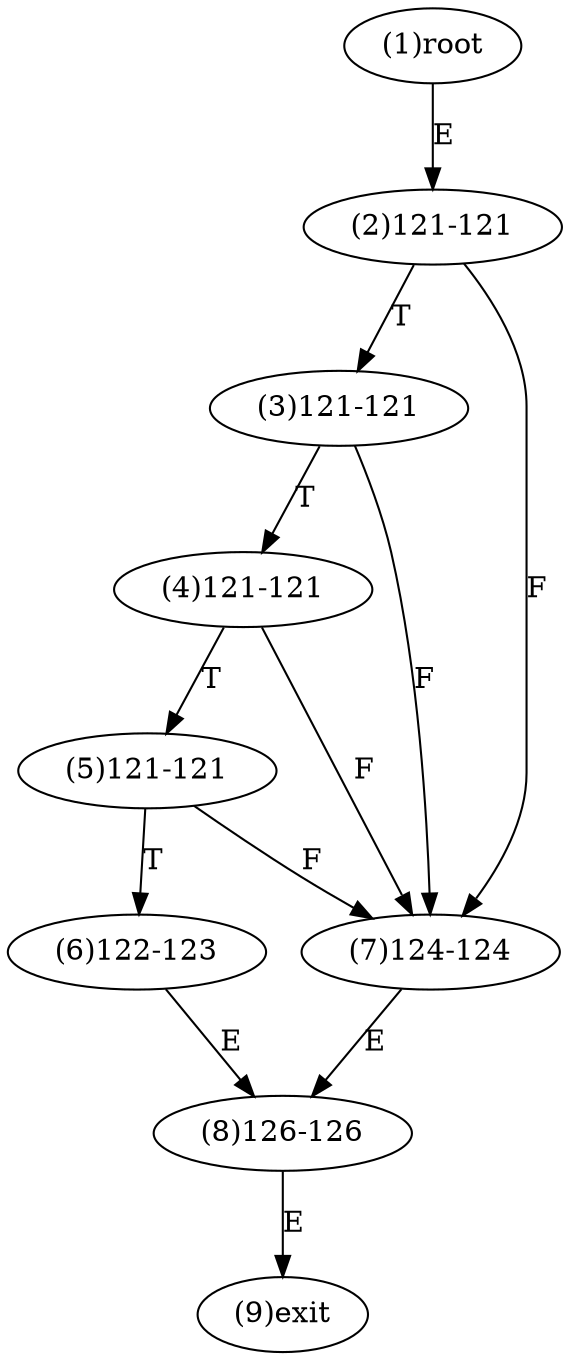 digraph "" { 
1[ label="(1)root"];
2[ label="(2)121-121"];
3[ label="(3)121-121"];
4[ label="(4)121-121"];
5[ label="(5)121-121"];
6[ label="(6)122-123"];
7[ label="(7)124-124"];
8[ label="(8)126-126"];
9[ label="(9)exit"];
1->2[ label="E"];
2->7[ label="F"];
2->3[ label="T"];
3->7[ label="F"];
3->4[ label="T"];
4->7[ label="F"];
4->5[ label="T"];
5->7[ label="F"];
5->6[ label="T"];
6->8[ label="E"];
7->8[ label="E"];
8->9[ label="E"];
}